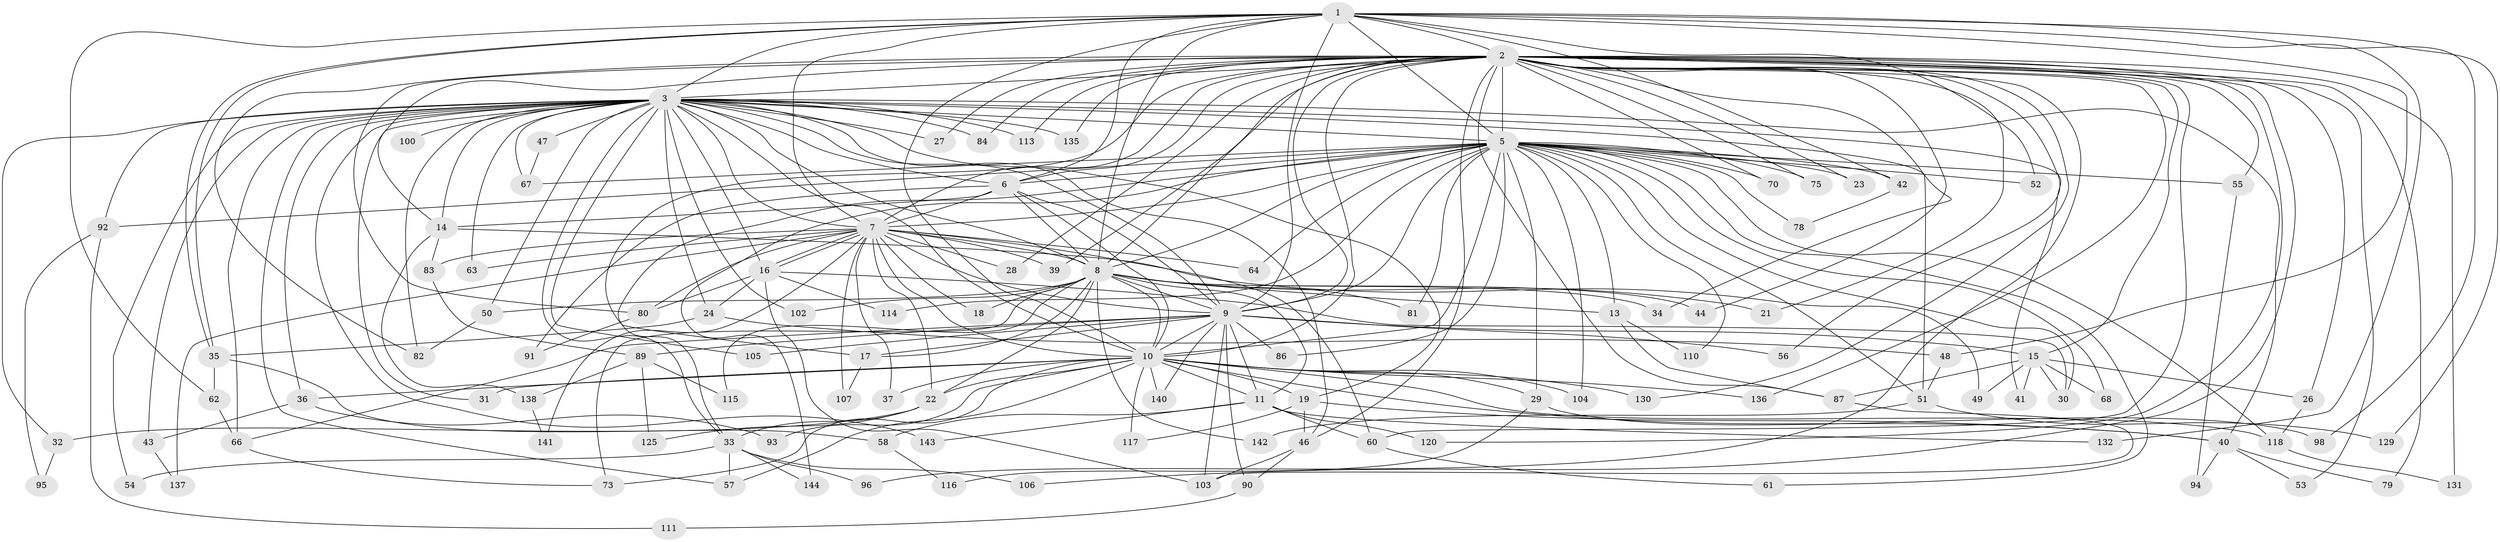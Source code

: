 // original degree distribution, {20: 0.013888888888888888, 28: 0.006944444444444444, 39: 0.006944444444444444, 23: 0.006944444444444444, 35: 0.006944444444444444, 13: 0.006944444444444444, 24: 0.006944444444444444, 17: 0.006944444444444444, 26: 0.006944444444444444, 7: 0.020833333333333332, 3: 0.1736111111111111, 5: 0.05555555555555555, 6: 0.034722222222222224, 9: 0.006944444444444444, 2: 0.5625, 4: 0.0763888888888889}
// Generated by graph-tools (version 1.1) at 2025/11/02/27/25 16:11:04]
// undirected, 111 vertices, 260 edges
graph export_dot {
graph [start="1"]
  node [color=gray90,style=filled];
  1 [super="+101"];
  2 [super="+4"];
  3 [super="+25"];
  5 [super="+133"];
  6 [super="+88"];
  7 [super="+123"];
  8 [super="+20"];
  9 [super="+38"];
  10 [super="+12"];
  11 [super="+65"];
  13;
  14 [super="+109"];
  15;
  16 [super="+74"];
  17 [super="+72"];
  18;
  19 [super="+71"];
  21;
  22 [super="+77"];
  23;
  24;
  26 [super="+97"];
  27;
  28;
  29;
  30 [super="+76"];
  31;
  32;
  33 [super="+45"];
  34 [super="+139"];
  35 [super="+124"];
  36;
  37;
  39;
  40 [super="+69"];
  41;
  42;
  43;
  44 [super="+112"];
  46 [super="+121"];
  47;
  48;
  49;
  50;
  51 [super="+85"];
  52;
  53;
  54;
  55;
  56;
  57 [super="+59"];
  58;
  60;
  61;
  62;
  63;
  64;
  66 [super="+99"];
  67 [super="+126"];
  68;
  70;
  73 [super="+108"];
  75;
  78;
  79;
  80 [super="+134"];
  81;
  82 [super="+127"];
  83;
  84;
  86;
  87 [super="+122"];
  89;
  90;
  91;
  92;
  93;
  94;
  95;
  96;
  98;
  100;
  102;
  103 [super="+119"];
  104;
  105;
  106;
  107;
  110;
  111;
  113;
  114;
  115;
  116;
  117;
  118 [super="+128"];
  120;
  125;
  129;
  130;
  131;
  132;
  135;
  136;
  137;
  138;
  140;
  141;
  142;
  143;
  144;
  1 -- 2 [weight=2];
  1 -- 3;
  1 -- 5 [weight=2];
  1 -- 6;
  1 -- 7;
  1 -- 8;
  1 -- 9;
  1 -- 10 [weight=2];
  1 -- 35;
  1 -- 35;
  1 -- 42;
  1 -- 48;
  1 -- 52;
  1 -- 62;
  1 -- 98;
  1 -- 129;
  1 -- 132;
  2 -- 3 [weight=2];
  2 -- 5 [weight=2];
  2 -- 6 [weight=2];
  2 -- 7 [weight=2];
  2 -- 8 [weight=2];
  2 -- 9 [weight=2];
  2 -- 10 [weight=2];
  2 -- 14;
  2 -- 15;
  2 -- 23;
  2 -- 27;
  2 -- 39;
  2 -- 46;
  2 -- 55;
  2 -- 60;
  2 -- 70;
  2 -- 79;
  2 -- 80;
  2 -- 84;
  2 -- 106;
  2 -- 113;
  2 -- 120;
  2 -- 130;
  2 -- 136;
  2 -- 131;
  2 -- 135;
  2 -- 75;
  2 -- 82;
  2 -- 21;
  2 -- 26;
  2 -- 28;
  2 -- 96;
  2 -- 34 [weight=2];
  2 -- 44;
  2 -- 53;
  2 -- 56;
  2 -- 87;
  2 -- 17;
  3 -- 5;
  3 -- 6;
  3 -- 7;
  3 -- 8;
  3 -- 9 [weight=2];
  3 -- 10;
  3 -- 19;
  3 -- 24;
  3 -- 31;
  3 -- 32;
  3 -- 36;
  3 -- 40;
  3 -- 41;
  3 -- 43;
  3 -- 46;
  3 -- 47 [weight=2];
  3 -- 50;
  3 -- 51;
  3 -- 54;
  3 -- 57;
  3 -- 63;
  3 -- 66;
  3 -- 82;
  3 -- 84;
  3 -- 92;
  3 -- 100 [weight=2];
  3 -- 102;
  3 -- 105;
  3 -- 113;
  3 -- 135;
  3 -- 27;
  3 -- 143;
  3 -- 33;
  3 -- 14;
  3 -- 67;
  3 -- 16;
  5 -- 6;
  5 -- 7;
  5 -- 8;
  5 -- 9;
  5 -- 10;
  5 -- 13;
  5 -- 23;
  5 -- 29;
  5 -- 30;
  5 -- 33;
  5 -- 42;
  5 -- 52;
  5 -- 55;
  5 -- 61;
  5 -- 64;
  5 -- 67;
  5 -- 68;
  5 -- 70;
  5 -- 75;
  5 -- 78;
  5 -- 81;
  5 -- 86;
  5 -- 92;
  5 -- 104;
  5 -- 110;
  5 -- 114;
  5 -- 118 [weight=2];
  5 -- 144;
  5 -- 51;
  6 -- 7;
  6 -- 8;
  6 -- 9;
  6 -- 10;
  6 -- 14;
  6 -- 91;
  7 -- 8;
  7 -- 9;
  7 -- 10;
  7 -- 16;
  7 -- 16;
  7 -- 18;
  7 -- 22;
  7 -- 28;
  7 -- 37;
  7 -- 39;
  7 -- 63;
  7 -- 64;
  7 -- 80;
  7 -- 83;
  7 -- 107;
  7 -- 137;
  7 -- 141;
  7 -- 60;
  8 -- 9;
  8 -- 10;
  8 -- 11;
  8 -- 13 [weight=2];
  8 -- 17;
  8 -- 18;
  8 -- 21;
  8 -- 34;
  8 -- 73;
  8 -- 81;
  8 -- 142;
  8 -- 22;
  8 -- 50;
  8 -- 115;
  8 -- 102;
  8 -- 44;
  9 -- 10;
  9 -- 15;
  9 -- 17;
  9 -- 56;
  9 -- 89;
  9 -- 90;
  9 -- 105;
  9 -- 86;
  9 -- 103;
  9 -- 11;
  9 -- 140;
  9 -- 66;
  10 -- 11;
  10 -- 19;
  10 -- 22;
  10 -- 29;
  10 -- 31;
  10 -- 36;
  10 -- 37;
  10 -- 40;
  10 -- 73;
  10 -- 93;
  10 -- 104;
  10 -- 118;
  10 -- 130;
  10 -- 136;
  10 -- 140;
  10 -- 117;
  10 -- 57;
  11 -- 58;
  11 -- 60;
  11 -- 132;
  11 -- 143;
  11 -- 120;
  13 -- 87;
  13 -- 110;
  14 -- 49;
  14 -- 83;
  14 -- 138;
  15 -- 26 [weight=2];
  15 -- 41;
  15 -- 49;
  15 -- 68;
  15 -- 87;
  15 -- 30;
  16 -- 24;
  16 -- 30;
  16 -- 114;
  16 -- 80;
  16 -- 103;
  17 -- 107;
  19 -- 117;
  19 -- 40;
  19 -- 46;
  22 -- 32;
  22 -- 33;
  22 -- 125;
  24 -- 48;
  24 -- 35;
  26 -- 118;
  29 -- 98;
  29 -- 116;
  32 -- 95;
  33 -- 54;
  33 -- 57;
  33 -- 96;
  33 -- 106;
  33 -- 144;
  35 -- 58;
  35 -- 62;
  36 -- 43;
  36 -- 93;
  40 -- 53;
  40 -- 79;
  40 -- 94;
  42 -- 78;
  43 -- 137;
  46 -- 90;
  46 -- 103;
  47 -- 67;
  48 -- 51;
  50 -- 82;
  51 -- 129;
  51 -- 142;
  55 -- 94;
  58 -- 116;
  60 -- 61;
  62 -- 66;
  66 -- 73;
  80 -- 91;
  83 -- 89;
  87 -- 103;
  89 -- 115;
  89 -- 125;
  89 -- 138;
  90 -- 111;
  92 -- 95;
  92 -- 111;
  118 -- 131;
  138 -- 141;
}

